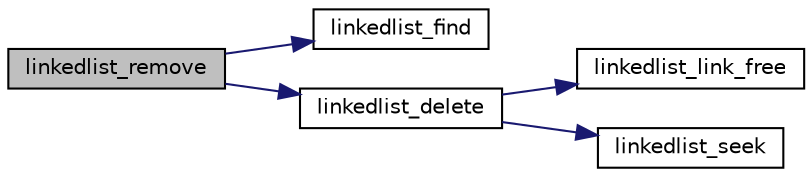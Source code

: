 digraph "linkedlist_remove"
{
 // INTERACTIVE_SVG=YES
  edge [fontname="Helvetica",fontsize="10",labelfontname="Helvetica",labelfontsize="10"];
  node [fontname="Helvetica",fontsize="10",shape=record];
  rankdir="LR";
  Node1 [label="linkedlist_remove",height=0.2,width=0.4,color="black", fillcolor="grey75", style="filled", fontcolor="black"];
  Node1 -> Node2 [color="midnightblue",fontsize="10",style="solid",fontname="Helvetica"];
  Node2 [label="linkedlist_find",height=0.2,width=0.4,color="black", fillcolor="white", style="filled",URL="$linkedlist_8h.html#ad1335de08e0eb643decaa14f11566ae8"];
  Node1 -> Node3 [color="midnightblue",fontsize="10",style="solid",fontname="Helvetica"];
  Node3 [label="linkedlist_delete",height=0.2,width=0.4,color="black", fillcolor="white", style="filled",URL="$linkedlist_8h.html#af1609596885dddc6f67ed0d76dcac826"];
  Node3 -> Node4 [color="midnightblue",fontsize="10",style="solid",fontname="Helvetica"];
  Node4 [label="linkedlist_link_free",height=0.2,width=0.4,color="black", fillcolor="white", style="filled",URL="$linkedlist_8h.html#a99dea7659433a784546fe9107cee6891"];
  Node3 -> Node5 [color="midnightblue",fontsize="10",style="solid",fontname="Helvetica"];
  Node5 [label="linkedlist_seek",height=0.2,width=0.4,color="black", fillcolor="white", style="filled",URL="$linkedlist_8h.html#ac882cb489de4e5c02ff8a8453846dd8f"];
}
